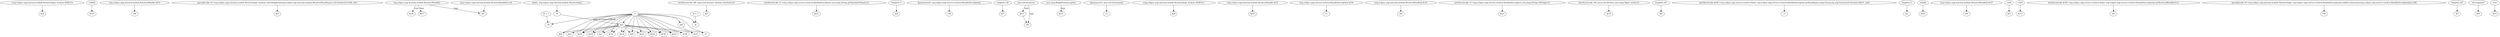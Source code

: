 digraph g {
0[label="<org.eclipse.osgi.internal.module.ResolverImpl: boolean DEBUG>"]
1[label="$z4"]
0->1[label=""]
2[label="r39[i6]"]
3[label="$r33"]
2->3[label=""]
4[label="(org.eclipse.osgi.internal.module.ResolverBundle) $r35"]
5[label="r40"]
4->5[label=""]
6[label="specialinvoke r0.<org.eclipse.osgi.internal.module.ResolverImpl: boolean selectSingletons(org.eclipse.osgi.internal.module.ResolverBundle[],java.util.ArrayList)>(r44, r41)"]
7[label="$z2"]
6->7[label=""]
8[label="org.eclipse.osgi.internal.module.ResolverBundle[]"]
9[label="$r26"]
8->9[label="type"]
10[label="$r17"]
8->10[label="type"]
11[label="$z5"]
12[label="$r34"]
11->12[label=""]
13[label="interfaceinvoke r46.<java.util.Iterator: boolean hasNext()>()"]
14[label="$z3"]
13->14[label=""]
15[label="0"]
16[label="i6"]
15->16[label=""]
17[label="interfaceinvoke r2.<org.eclipse.osgi.service.resolver.BundleDescription: java.lang.String getSymbolicName()>()"]
18[label="$r21"]
17->18[label=""]
19[label="$r10"]
11->19[label=""]
20[label="lengthof r1"]
21[label="$i0"]
20->21[label=""]
22[label="r0"]
22->11[label="field: developmentMode"]
23[label="$r30"]
15->23[label=""]
24[label="@parameter0: org.eclipse.osgi.service.resolver.BundleDescription[]"]
25[label="r38"]
24->25[label=""]
26[label="$r8"]
15->26[label=""]
27[label="lengthof r39"]
28[label="$i7"]
27->28[label=""]
29[label="$r11"]
30[label="r41"]
29->30[label=""]
31[label="r42"]
8->31[label="type"]
32[label="$r16"]
15->32[label=""]
33[label="$r28"]
15->33[label=""]
34[label="i8"]
15->34[label=""]
35[label="java.lang.IllegalStateException"]
36[label="$r37"]
35->36[label="type"]
37[label="$r15"]
11->37[label=""]
38[label="$z6"]
15->38[label=""]
39[label="$r25"]
15->39[label=""]
40[label="@parameter1: java.util.Dictionary[]"]
41[label="r1"]
40->41[label=""]
42[label="$r4"]
11->42[label=""]
43[label="$r22"]
11->43[label=""]
44[label="$r24"]
15->44[label=""]
45[label="<org.eclipse.osgi.internal.module.ResolverImpl: boolean DEBUG>"]
46[label="$z0"]
45->46[label=""]
47[label="$r20"]
15->47[label=""]
48[label="i6 + 1"]
48->16[label=""]
15->43[label=""]
49[label="@this: org.eclipse.osgi.internal.module.ResolverImpl"]
49->22[label=""]
11->47[label=""]
50[label="$r9"]
15->50[label=""]
51[label="(org.eclipse.osgi.internal.module.ResolverBundle[]) null"]
51->31[label=""]
15->37[label=""]
52[label="(org.eclipse.osgi.internal.module.ResolverBundle) $r31"]
53[label="$r32"]
52->53[label=""]
54[label="$z1"]
15->54[label=""]
55[label="(org.eclipse.osgi.service.resolver.BundleDescription) $r19"]
56[label="r2"]
55->56[label=""]
57[label="(org.eclipse.osgi.internal.module.ResolverBundle[]) $r18"]
58[label="r44"]
57->58[label=""]
59[label="interfaceinvoke r3.<org.eclipse.osgi.service.resolver.BundleDescription: java.lang.String toString()>()"]
60[label="$r23"]
59->60[label=""]
15->11[label=""]
11->54[label=""]
15->19[label=""]
61[label="interfaceinvoke r46.<java.util.Iterator: java.lang.Object next()>()"]
62[label="$r19"]
61->62[label=""]
11->23[label=""]
63[label="lengthof r43"]
64[label="$i4"]
63->64[label=""]
11->26[label=""]
65[label="interfaceinvoke $r20.<org.eclipse.osgi.service.resolver.State: org.eclipse.osgi.service.resolver.BundleDescription getBundle(java.lang.String,org.osgi.framework.Version)>($r21, null)"]
66[label="r3"]
65->66[label=""]
11->32[label=""]
15->12[label=""]
67[label="lengthof r1"]
68[label="$i1"]
67->68[label=""]
69[label="r43[i8]"]
70[label="$r29"]
69->70[label=""]
71[label="java.util.ArrayList"]
71->29[label="type"]
72[label="i8 + 1"]
72->34[label=""]
73[label="(org.eclipse.osgi.internal.module.ResolverBundle[]) $r27"]
74[label="r45"]
73->74[label=""]
75[label="r1[0]"]
76[label="$r5"]
75->76[label=""]
77[label="r1[0]"]
78[label="$r12"]
77->78[label=""]
79[label="z7"]
38->79[label=""]
71->30[label="type"]
11->50[label=""]
15->42[label=""]
80[label="interfaceinvoke $r28.<org.eclipse.osgi.service.resolver.State: org.eclipse.osgi.service.resolver.BundleDescription[] getResolvedBundles()>()"]
81[label="r43"]
80->81[label=""]
11->44[label=""]
82[label="specialinvoke r0.<org.eclipse.osgi.internal.module.ResolverImpl: org.eclipse.osgi.service.resolver.BundleDescription[] addDevConstraints(org.eclipse.osgi.service.resolver.BundleDescription[])>(r38)"]
83[label="r39"]
82->83[label=""]
84[label="lengthof r43"]
85[label="$i5"]
84->85[label=""]
86[label="'development'"]
87[label="$r6"]
86->87[label=""]
11->39[label=""]
11->33[label=""]
88[label="'true'"]
89[label="$r13"]
88->89[label=""]
15->79[label=""]
}